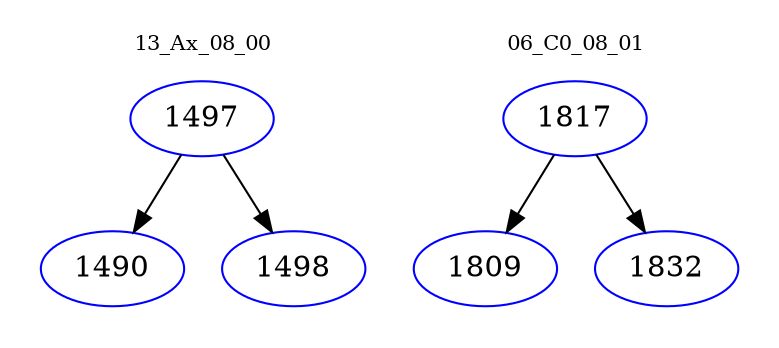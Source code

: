 digraph{
subgraph cluster_0 {
color = white
label = "13_Ax_08_00";
fontsize=10;
T0_1497 [label="1497", color="blue"]
T0_1497 -> T0_1490 [color="black"]
T0_1490 [label="1490", color="blue"]
T0_1497 -> T0_1498 [color="black"]
T0_1498 [label="1498", color="blue"]
}
subgraph cluster_1 {
color = white
label = "06_C0_08_01";
fontsize=10;
T1_1817 [label="1817", color="blue"]
T1_1817 -> T1_1809 [color="black"]
T1_1809 [label="1809", color="blue"]
T1_1817 -> T1_1832 [color="black"]
T1_1832 [label="1832", color="blue"]
}
}
